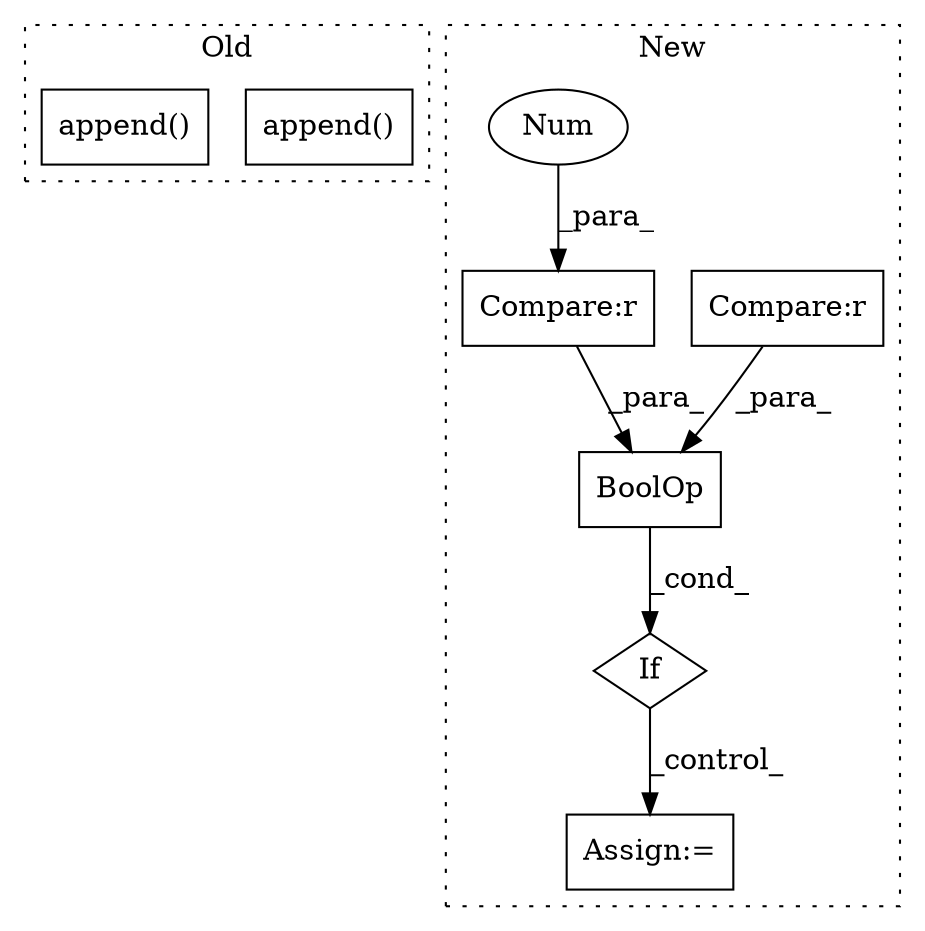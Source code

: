 digraph G {
subgraph cluster0 {
1 [label="append()" a="75" s="26318,26358" l="23,1" shape="box"];
8 [label="append()" a="75" s="26263,26300" l="23,1" shape="box"];
label = "Old";
style="dotted";
}
subgraph cluster1 {
2 [label="BoolOp" a="72" s="24846" l="101" shape="box"];
3 [label="If" a="96" s="24843" l="3" shape="diamond"];
4 [label="Compare:r" a="40" s="24875" l="16" shape="box"];
5 [label="Compare:r" a="40" s="24846" l="24" shape="box"];
6 [label="Assign:=" a="68" s="24973" l="3" shape="box"];
7 [label="Num" a="76" s="24890" l="1" shape="ellipse"];
label = "New";
style="dotted";
}
2 -> 3 [label="_cond_"];
3 -> 6 [label="_control_"];
4 -> 2 [label="_para_"];
5 -> 2 [label="_para_"];
7 -> 4 [label="_para_"];
}